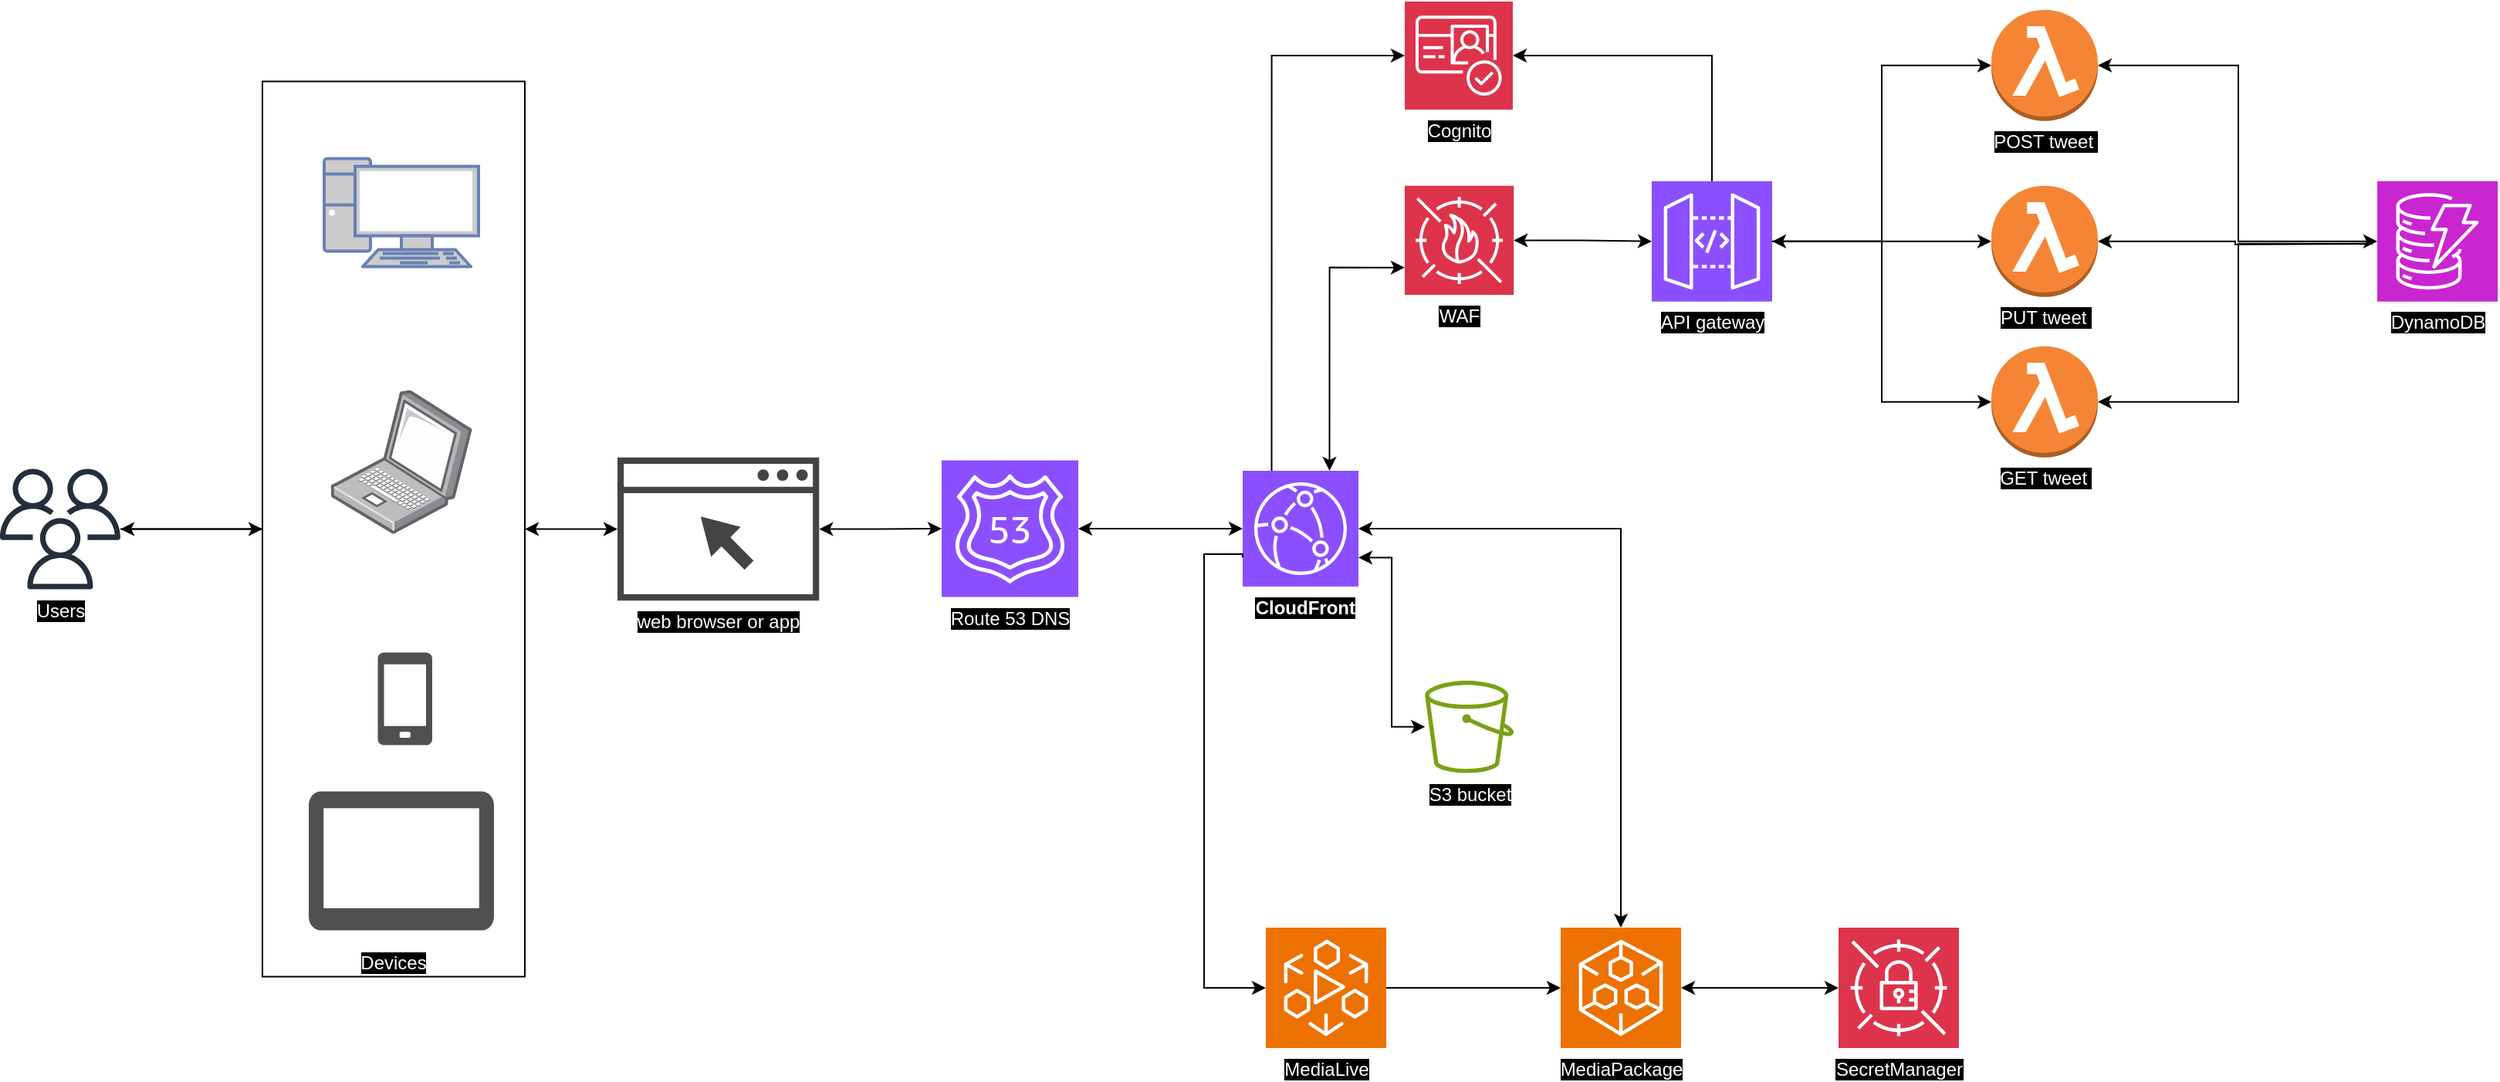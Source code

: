 <mxfile version="22.0.3" type="device">
  <diagram name="Page-1" id="iclPVaD4QF2OvUBcCZFO">
    <mxGraphModel dx="1866" dy="607" grid="1" gridSize="10" guides="1" tooltips="1" connect="1" arrows="1" fold="1" page="1" pageScale="1" pageWidth="850" pageHeight="1100" math="0" shadow="0">
      <root>
        <mxCell id="0" />
        <mxCell id="1" parent="0" />
        <mxCell id="6HH7HpVSHM3DJyhsRLNN-24" style="edgeStyle=orthogonalEdgeStyle;rounded=0;orthogonalLoop=1;jettySize=auto;html=1;exitX=0;exitY=0.5;exitDx=0;exitDy=0;" edge="1" parent="1" source="I3DKxxFsaz0ptLikkZYE-14" target="6HH7HpVSHM3DJyhsRLNN-22">
          <mxGeometry relative="1" as="geometry" />
        </mxCell>
        <mxCell id="I3DKxxFsaz0ptLikkZYE-14" value="&lt;font style=&quot;background-color: rgb(0, 0, 0);&quot; color=&quot;#ffffff&quot;&gt;Devices&lt;/font&gt;" style="rounded=0;whiteSpace=wrap;html=1;verticalAlign=bottom;" parent="1" vertex="1">
          <mxGeometry x="-210" y="111.76" width="170" height="580" as="geometry" />
        </mxCell>
        <mxCell id="I3DKxxFsaz0ptLikkZYE-8" value="" style="fontColor=#0066CC;verticalAlign=top;verticalLabelPosition=bottom;labelPosition=center;align=center;html=1;outlineConnect=0;fillColor=#CCCCCC;strokeColor=#6881B3;gradientColor=none;gradientDirection=north;strokeWidth=2;shape=mxgraph.networks.pc;" parent="1" vertex="1">
          <mxGeometry x="-170" y="161.76" width="100" height="70" as="geometry" />
        </mxCell>
        <mxCell id="I3DKxxFsaz0ptLikkZYE-9" value="" style="image;points=[];aspect=fixed;html=1;align=center;shadow=0;dashed=0;image=img/lib/allied_telesis/computer_and_terminals/Laptop.svg;" parent="1" vertex="1">
          <mxGeometry x="-165.84" y="311.76" width="91.69" height="93" as="geometry" />
        </mxCell>
        <mxCell id="I3DKxxFsaz0ptLikkZYE-10" value="" style="sketch=0;pointerEvents=1;shadow=0;dashed=0;html=1;strokeColor=none;fillColor=#505050;labelPosition=center;verticalLabelPosition=bottom;verticalAlign=top;outlineConnect=0;align=center;shape=mxgraph.office.devices.cell_phone_generic;" parent="1" vertex="1">
          <mxGeometry x="-135.25" y="481.76" width="35.25" height="60" as="geometry" />
        </mxCell>
        <mxCell id="I3DKxxFsaz0ptLikkZYE-12" value="" style="sketch=0;pointerEvents=1;shadow=0;dashed=0;html=1;strokeColor=none;fillColor=#505050;labelPosition=center;verticalLabelPosition=bottom;verticalAlign=top;outlineConnect=0;align=center;shape=mxgraph.office.devices.tablet_android;" parent="1" vertex="1">
          <mxGeometry x="-180" y="571.76" width="120" height="90" as="geometry" />
        </mxCell>
        <mxCell id="I3DKxxFsaz0ptLikkZYE-41" style="edgeStyle=orthogonalEdgeStyle;rounded=0;orthogonalLoop=1;jettySize=auto;html=1;entryX=0;entryY=0.5;entryDx=0;entryDy=0;entryPerimeter=0;startArrow=classic;startFill=1;" parent="1" source="6HH7HpVSHM3DJyhsRLNN-4" target="6HH7HpVSHM3DJyhsRLNN-2" edge="1">
          <mxGeometry relative="1" as="geometry">
            <mxPoint x="890" y="319.5" as="sourcePoint" />
            <mxPoint x="1207" y="319.89" as="targetPoint" />
          </mxGeometry>
        </mxCell>
        <mxCell id="6HH7HpVSHM3DJyhsRLNN-2" value="POST tweet&amp;nbsp;" style="outlineConnect=0;dashed=0;verticalLabelPosition=bottom;verticalAlign=top;align=center;html=1;shape=mxgraph.aws3.lambda_function;fillColor=#F58534;gradientColor=none;fontColor=#FFFFFF;labelBackgroundColor=#000000;" vertex="1" parent="1">
          <mxGeometry x="910" y="65.38" width="69" height="72" as="geometry" />
        </mxCell>
        <mxCell id="6HH7HpVSHM3DJyhsRLNN-11" style="edgeStyle=orthogonalEdgeStyle;rounded=0;orthogonalLoop=1;jettySize=auto;html=1;exitX=0;exitY=0.5;exitDx=0;exitDy=0;exitPerimeter=0;entryX=1;entryY=0.5;entryDx=0;entryDy=0;entryPerimeter=0;" edge="1" parent="1" target="6HH7HpVSHM3DJyhsRLNN-5">
          <mxGeometry relative="1" as="geometry">
            <mxPoint x="1136" y="385.88" as="targetPoint" />
            <mxPoint x="1157" y="216.88" as="sourcePoint" />
          </mxGeometry>
        </mxCell>
        <mxCell id="6HH7HpVSHM3DJyhsRLNN-8" style="edgeStyle=orthogonalEdgeStyle;rounded=0;orthogonalLoop=1;jettySize=auto;html=1;exitX=1;exitY=0.5;exitDx=0;exitDy=0;exitPerimeter=0;" edge="1" parent="1" source="6HH7HpVSHM3DJyhsRLNN-4" target="6HH7HpVSHM3DJyhsRLNN-5">
          <mxGeometry relative="1" as="geometry" />
        </mxCell>
        <mxCell id="6HH7HpVSHM3DJyhsRLNN-4" value="API gateway" style="sketch=0;points=[[0,0,0],[0.25,0,0],[0.5,0,0],[0.75,0,0],[1,0,0],[0,1,0],[0.25,1,0],[0.5,1,0],[0.75,1,0],[1,1,0],[0,0.25,0],[0,0.5,0],[0,0.75,0],[1,0.25,0],[1,0.5,0],[1,0.75,0]];outlineConnect=0;fontColor=#FFFFFF;fillColor=#8C4FFF;strokeColor=#ffffff;dashed=0;verticalLabelPosition=bottom;verticalAlign=top;align=center;html=1;fontSize=12;fontStyle=0;aspect=fixed;shape=mxgraph.aws4.resourceIcon;resIcon=mxgraph.aws4.api_gateway;labelBackgroundColor=#000000;" vertex="1" parent="1">
          <mxGeometry x="690" y="176.38" width="78" height="78" as="geometry" />
        </mxCell>
        <mxCell id="6HH7HpVSHM3DJyhsRLNN-5" value="PUT tweet&amp;nbsp;" style="outlineConnect=0;dashed=0;verticalLabelPosition=bottom;verticalAlign=top;align=center;html=1;shape=mxgraph.aws3.lambda_function;fillColor=#F58534;gradientColor=none;labelBackgroundColor=#000000;fontColor=#FFFFFF;" vertex="1" parent="1">
          <mxGeometry x="910" y="179.38" width="69" height="72" as="geometry" />
        </mxCell>
        <mxCell id="6HH7HpVSHM3DJyhsRLNN-6" value="GET tweet&amp;nbsp;" style="outlineConnect=0;dashed=0;verticalLabelPosition=bottom;verticalAlign=top;align=center;html=1;shape=mxgraph.aws3.lambda_function;fillColor=#F58534;gradientColor=none;labelBackgroundColor=#000000;fontColor=#ffffff;" vertex="1" parent="1">
          <mxGeometry x="910" y="283.38" width="69" height="72" as="geometry" />
        </mxCell>
        <mxCell id="6HH7HpVSHM3DJyhsRLNN-19" style="edgeStyle=orthogonalEdgeStyle;rounded=0;orthogonalLoop=1;jettySize=auto;html=1;exitX=1;exitY=0.5;exitDx=0;exitDy=0;exitPerimeter=0;" edge="1" parent="1" source="6HH7HpVSHM3DJyhsRLNN-7" target="6HH7HpVSHM3DJyhsRLNN-16">
          <mxGeometry relative="1" as="geometry" />
        </mxCell>
        <mxCell id="6HH7HpVSHM3DJyhsRLNN-7" value="MediaLive" style="sketch=0;points=[[0,0,0],[0.25,0,0],[0.5,0,0],[0.75,0,0],[1,0,0],[0,1,0],[0.25,1,0],[0.5,1,0],[0.75,1,0],[1,1,0],[0,0.25,0],[0,0.5,0],[0,0.75,0],[1,0.25,0],[1,0.5,0],[1,0.75,0]];outlineConnect=0;fontColor=#FFFFFF;fillColor=#ED7100;strokeColor=#ffffff;dashed=0;verticalLabelPosition=bottom;verticalAlign=top;align=center;html=1;fontSize=12;fontStyle=0;aspect=fixed;shape=mxgraph.aws4.resourceIcon;resIcon=mxgraph.aws4.elemental_medialive;labelBackgroundColor=#000000;" vertex="1" parent="1">
          <mxGeometry x="440" y="660" width="78" height="78" as="geometry" />
        </mxCell>
        <mxCell id="6HH7HpVSHM3DJyhsRLNN-9" style="edgeStyle=orthogonalEdgeStyle;rounded=0;orthogonalLoop=1;jettySize=auto;html=1;exitX=1;exitY=0.5;exitDx=0;exitDy=0;exitPerimeter=0;entryX=0;entryY=0.5;entryDx=0;entryDy=0;entryPerimeter=0;" edge="1" parent="1" source="6HH7HpVSHM3DJyhsRLNN-4" target="6HH7HpVSHM3DJyhsRLNN-6">
          <mxGeometry relative="1" as="geometry" />
        </mxCell>
        <mxCell id="6HH7HpVSHM3DJyhsRLNN-12" style="edgeStyle=orthogonalEdgeStyle;rounded=0;orthogonalLoop=1;jettySize=auto;html=1;exitX=0;exitY=0.5;exitDx=0;exitDy=0;exitPerimeter=0;entryX=1;entryY=0.5;entryDx=0;entryDy=0;entryPerimeter=0;" edge="1" parent="1" target="6HH7HpVSHM3DJyhsRLNN-6">
          <mxGeometry relative="1" as="geometry">
            <mxPoint x="1157" y="216.88" as="sourcePoint" />
            <Array as="points">
              <mxPoint x="1070" y="217" />
              <mxPoint x="1070" y="319" />
            </Array>
          </mxGeometry>
        </mxCell>
        <mxCell id="6HH7HpVSHM3DJyhsRLNN-13" value="CloudFront" style="sketch=0;points=[[0,0,0],[0.25,0,0],[0.5,0,0],[0.75,0,0],[1,0,0],[0,1,0],[0.25,1,0],[0.5,1,0],[0.75,1,0],[1,1,0],[0,0.25,0],[0,0.5,0],[0,0.75,0],[1,0.25,0],[1,0.5,0],[1,0.75,0]];outlineConnect=0;fontColor=#FFFFFF;fillColor=#8C4FFF;strokeColor=#ffffff;dashed=0;verticalLabelPosition=bottom;verticalAlign=top;align=right;html=1;fontSize=12;fontStyle=1;aspect=fixed;shape=mxgraph.aws4.resourceIcon;resIcon=mxgraph.aws4.cloudfront;labelBackgroundColor=#000000;whiteSpace=wrap;" vertex="1" parent="1">
          <mxGeometry x="425" y="364" width="75" height="75" as="geometry" />
        </mxCell>
        <mxCell id="6HH7HpVSHM3DJyhsRLNN-15" value="S3 bucket" style="sketch=0;outlineConnect=0;fontColor=#FFFFFF;gradientColor=none;fillColor=#7AA116;strokeColor=none;dashed=0;verticalLabelPosition=bottom;verticalAlign=top;align=center;html=1;fontSize=12;fontStyle=0;aspect=fixed;pointerEvents=1;shape=mxgraph.aws4.bucket;labelBackgroundColor=#000000;" vertex="1" parent="1">
          <mxGeometry x="543.12" y="500" width="57.5" height="59.8" as="geometry" />
        </mxCell>
        <mxCell id="6HH7HpVSHM3DJyhsRLNN-16" value="MediaPackage" style="sketch=0;points=[[0,0,0],[0.25,0,0],[0.5,0,0],[0.75,0,0],[1,0,0],[0,1,0],[0.25,1,0],[0.5,1,0],[0.75,1,0],[1,1,0],[0,0.25,0],[0,0.5,0],[0,0.75,0],[1,0.25,0],[1,0.5,0],[1,0.75,0]];outlineConnect=0;fontColor=#FFFFFF;fillColor=#ED7100;strokeColor=#ffffff;dashed=0;verticalLabelPosition=bottom;verticalAlign=top;align=center;html=1;fontSize=12;fontStyle=0;aspect=fixed;shape=mxgraph.aws4.resourceIcon;resIcon=mxgraph.aws4.elemental_mediapackage;labelBackgroundColor=#000000;" vertex="1" parent="1">
          <mxGeometry x="631" y="660" width="78" height="78" as="geometry" />
        </mxCell>
        <mxCell id="6HH7HpVSHM3DJyhsRLNN-18" style="edgeStyle=orthogonalEdgeStyle;rounded=0;orthogonalLoop=1;jettySize=auto;html=1;entryX=0;entryY=0.5;entryDx=0;entryDy=0;entryPerimeter=0;exitX=0;exitY=0.75;exitDx=0;exitDy=0;exitPerimeter=0;" edge="1" parent="1" source="6HH7HpVSHM3DJyhsRLNN-13" target="6HH7HpVSHM3DJyhsRLNN-7">
          <mxGeometry relative="1" as="geometry">
            <Array as="points">
              <mxPoint x="400" y="418" />
              <mxPoint x="400" y="699" />
            </Array>
          </mxGeometry>
        </mxCell>
        <mxCell id="6HH7HpVSHM3DJyhsRLNN-23" style="edgeStyle=orthogonalEdgeStyle;rounded=0;orthogonalLoop=1;jettySize=auto;html=1;entryX=0;entryY=0.5;entryDx=0;entryDy=0;" edge="1" parent="1" source="6HH7HpVSHM3DJyhsRLNN-22" target="I3DKxxFsaz0ptLikkZYE-14">
          <mxGeometry relative="1" as="geometry" />
        </mxCell>
        <mxCell id="6HH7HpVSHM3DJyhsRLNN-22" value="Users" style="sketch=0;outlineConnect=0;fontColor=#FFFFFF;gradientColor=none;fillColor=#232F3D;strokeColor=none;dashed=0;verticalLabelPosition=bottom;verticalAlign=top;align=center;html=1;fontSize=12;fontStyle=0;aspect=fixed;pointerEvents=1;shape=mxgraph.aws4.users;labelBackgroundColor=#000000;" vertex="1" parent="1">
          <mxGeometry x="-380" y="362.76" width="78" height="78" as="geometry" />
        </mxCell>
        <mxCell id="6HH7HpVSHM3DJyhsRLNN-26" value="SecretManager" style="sketch=0;points=[[0,0,0],[0.25,0,0],[0.5,0,0],[0.75,0,0],[1,0,0],[0,1,0],[0.25,1,0],[0.5,1,0],[0.75,1,0],[1,1,0],[0,0.25,0],[0,0.5,0],[0,0.75,0],[1,0.25,0],[1,0.5,0],[1,0.75,0]];outlineConnect=0;fontColor=#FFFFFF;fillColor=#DD344C;strokeColor=#ffffff;dashed=0;verticalLabelPosition=bottom;verticalAlign=top;align=center;html=1;fontSize=12;fontStyle=0;aspect=fixed;shape=mxgraph.aws4.resourceIcon;resIcon=mxgraph.aws4.secrets_manager;labelBackgroundColor=#000000;" vertex="1" parent="1">
          <mxGeometry x="811" y="660" width="78" height="78" as="geometry" />
        </mxCell>
        <mxCell id="6HH7HpVSHM3DJyhsRLNN-30" style="edgeStyle=orthogonalEdgeStyle;rounded=0;orthogonalLoop=1;jettySize=auto;html=1;exitX=1;exitY=0.5;exitDx=0;exitDy=0;exitPerimeter=0;entryX=0;entryY=0.5;entryDx=0;entryDy=0;entryPerimeter=0;startArrow=classic;startFill=1;" edge="1" parent="1" source="6HH7HpVSHM3DJyhsRLNN-16" target="6HH7HpVSHM3DJyhsRLNN-26">
          <mxGeometry relative="1" as="geometry" />
        </mxCell>
        <mxCell id="6HH7HpVSHM3DJyhsRLNN-32" value="Cognito" style="sketch=0;points=[[0,0,0],[0.25,0,0],[0.5,0,0],[0.75,0,0],[1,0,0],[0,1,0],[0.25,1,0],[0.5,1,0],[0.75,1,0],[1,1,0],[0,0.25,0],[0,0.5,0],[0,0.75,0],[1,0.25,0],[1,0.5,0],[1,0.75,0]];outlineConnect=0;fontColor=#FFFFFF;fillColor=#DD344C;strokeColor=#ffffff;dashed=0;verticalLabelPosition=bottom;verticalAlign=top;align=center;html=1;fontSize=12;fontStyle=0;aspect=fixed;shape=mxgraph.aws4.resourceIcon;resIcon=mxgraph.aws4.cognito;labelBackgroundColor=#000000;" vertex="1" parent="1">
          <mxGeometry x="530" y="60" width="70" height="70" as="geometry" />
        </mxCell>
        <mxCell id="6HH7HpVSHM3DJyhsRLNN-33" value="WAF" style="sketch=0;points=[[0,0,0],[0.25,0,0],[0.5,0,0],[0.75,0,0],[1,0,0],[0,1,0],[0.25,1,0],[0.5,1,0],[0.75,1,0],[1,1,0],[0,0.25,0],[0,0.5,0],[0,0.75,0],[1,0.25,0],[1,0.5,0],[1,0.75,0]];outlineConnect=0;fontColor=#FFFFFF;fillColor=#DD344C;strokeColor=#ffffff;dashed=0;verticalLabelPosition=bottom;verticalAlign=top;align=center;html=1;fontSize=12;fontStyle=0;aspect=fixed;shape=mxgraph.aws4.resourceIcon;resIcon=mxgraph.aws4.waf;labelBackgroundColor=#000000;" vertex="1" parent="1">
          <mxGeometry x="530" y="179.38" width="70.62" height="70.62" as="geometry" />
        </mxCell>
        <mxCell id="6HH7HpVSHM3DJyhsRLNN-39" value="" style="edgeStyle=orthogonalEdgeStyle;rounded=0;orthogonalLoop=1;jettySize=auto;html=1;entryX=0;entryY=0.5;entryDx=0;entryDy=0;startArrow=classic;startFill=1;exitX=1;exitY=0.5;exitDx=0;exitDy=0;entryPerimeter=0;" edge="1" parent="1" source="I3DKxxFsaz0ptLikkZYE-14" target="6HH7HpVSHM3DJyhsRLNN-38">
          <mxGeometry relative="1" as="geometry">
            <mxPoint x="-40" y="400" as="sourcePoint" />
            <mxPoint x="119" y="400" as="targetPoint" />
          </mxGeometry>
        </mxCell>
        <mxCell id="6HH7HpVSHM3DJyhsRLNN-38" value="web browser or app" style="sketch=0;pointerEvents=1;shadow=0;dashed=0;html=1;strokeColor=none;fillColor=#434445;aspect=fixed;labelPosition=center;verticalLabelPosition=bottom;verticalAlign=top;align=center;outlineConnect=0;shape=mxgraph.vvd.web_browser;fontColor=#FFFFFF;labelBackgroundColor=#000000;" vertex="1" parent="1">
          <mxGeometry x="20" y="355.38" width="130.65" height="92.76" as="geometry" />
        </mxCell>
        <mxCell id="6HH7HpVSHM3DJyhsRLNN-41" style="edgeStyle=orthogonalEdgeStyle;rounded=0;orthogonalLoop=1;jettySize=auto;html=1;entryX=0;entryY=0.5;entryDx=0;entryDy=0;entryPerimeter=0;startArrow=classic;startFill=1;" edge="1" parent="1" source="6HH7HpVSHM3DJyhsRLNN-44" target="6HH7HpVSHM3DJyhsRLNN-13">
          <mxGeometry relative="1" as="geometry" />
        </mxCell>
        <mxCell id="6HH7HpVSHM3DJyhsRLNN-42" style="edgeStyle=orthogonalEdgeStyle;rounded=0;orthogonalLoop=1;jettySize=auto;html=1;exitX=1;exitY=0.5;exitDx=0;exitDy=0;exitPerimeter=0;entryX=0;entryY=0.5;entryDx=0;entryDy=0;entryPerimeter=0;startArrow=classic;startFill=1;" edge="1" parent="1" source="6HH7HpVSHM3DJyhsRLNN-33" target="6HH7HpVSHM3DJyhsRLNN-4">
          <mxGeometry relative="1" as="geometry" />
        </mxCell>
        <mxCell id="6HH7HpVSHM3DJyhsRLNN-43" style="edgeStyle=orthogonalEdgeStyle;rounded=0;orthogonalLoop=1;jettySize=auto;html=1;exitX=1;exitY=0.5;exitDx=0;exitDy=0;exitPerimeter=0;entryX=0.5;entryY=0;entryDx=0;entryDy=0;entryPerimeter=0;startArrow=classic;startFill=1;" edge="1" parent="1" source="6HH7HpVSHM3DJyhsRLNN-13" target="6HH7HpVSHM3DJyhsRLNN-16">
          <mxGeometry relative="1" as="geometry" />
        </mxCell>
        <mxCell id="6HH7HpVSHM3DJyhsRLNN-45" value="" style="edgeStyle=orthogonalEdgeStyle;rounded=0;orthogonalLoop=1;jettySize=auto;html=1;entryX=0;entryY=0.5;entryDx=0;entryDy=0;entryPerimeter=0;startArrow=classic;startFill=1;" edge="1" parent="1" source="6HH7HpVSHM3DJyhsRLNN-38" target="6HH7HpVSHM3DJyhsRLNN-44">
          <mxGeometry relative="1" as="geometry">
            <mxPoint x="144" y="400" as="sourcePoint" />
            <mxPoint x="280" y="400" as="targetPoint" />
          </mxGeometry>
        </mxCell>
        <mxCell id="6HH7HpVSHM3DJyhsRLNN-44" value="Route 53 DNS" style="sketch=0;points=[[0,0,0],[0.25,0,0],[0.5,0,0],[0.75,0,0],[1,0,0],[0,1,0],[0.25,1,0],[0.5,1,0],[0.75,1,0],[1,1,0],[0,0.25,0],[0,0.5,0],[0,0.75,0],[1,0.25,0],[1,0.5,0],[1,0.75,0]];outlineConnect=0;fontColor=#FFFFFF;fillColor=#8C4FFF;strokeColor=#ffffff;dashed=0;verticalLabelPosition=bottom;verticalAlign=top;align=center;html=1;fontSize=12;fontStyle=0;aspect=fixed;shape=mxgraph.aws4.resourceIcon;resIcon=mxgraph.aws4.route_53;labelBackgroundColor=#000000;" vertex="1" parent="1">
          <mxGeometry x="230" y="357.24" width="88.51" height="88.51" as="geometry" />
        </mxCell>
        <mxCell id="6HH7HpVSHM3DJyhsRLNN-46" style="edgeStyle=orthogonalEdgeStyle;rounded=0;orthogonalLoop=1;jettySize=auto;html=1;entryX=1;entryY=0.75;entryDx=0;entryDy=0;entryPerimeter=0;startArrow=classic;startFill=1;" edge="1" parent="1" source="6HH7HpVSHM3DJyhsRLNN-15" target="6HH7HpVSHM3DJyhsRLNN-13">
          <mxGeometry relative="1" as="geometry" />
        </mxCell>
        <mxCell id="6HH7HpVSHM3DJyhsRLNN-47" style="edgeStyle=orthogonalEdgeStyle;rounded=0;orthogonalLoop=1;jettySize=auto;html=1;exitX=0.25;exitY=0;exitDx=0;exitDy=0;exitPerimeter=0;entryX=0;entryY=0.5;entryDx=0;entryDy=0;entryPerimeter=0;" edge="1" parent="1" source="6HH7HpVSHM3DJyhsRLNN-13" target="6HH7HpVSHM3DJyhsRLNN-32">
          <mxGeometry relative="1" as="geometry" />
        </mxCell>
        <mxCell id="6HH7HpVSHM3DJyhsRLNN-48" style="edgeStyle=orthogonalEdgeStyle;rounded=0;orthogonalLoop=1;jettySize=auto;html=1;exitX=0.75;exitY=0;exitDx=0;exitDy=0;exitPerimeter=0;entryX=0;entryY=0.75;entryDx=0;entryDy=0;entryPerimeter=0;startArrow=classic;startFill=1;" edge="1" parent="1" source="6HH7HpVSHM3DJyhsRLNN-13" target="6HH7HpVSHM3DJyhsRLNN-33">
          <mxGeometry relative="1" as="geometry" />
        </mxCell>
        <mxCell id="6HH7HpVSHM3DJyhsRLNN-49" style="edgeStyle=orthogonalEdgeStyle;rounded=0;orthogonalLoop=1;jettySize=auto;html=1;exitX=0.5;exitY=0;exitDx=0;exitDy=0;exitPerimeter=0;entryX=1;entryY=0.5;entryDx=0;entryDy=0;entryPerimeter=0;" edge="1" parent="1" source="6HH7HpVSHM3DJyhsRLNN-4" target="6HH7HpVSHM3DJyhsRLNN-32">
          <mxGeometry relative="1" as="geometry" />
        </mxCell>
        <mxCell id="6HH7HpVSHM3DJyhsRLNN-52" value="" style="edgeStyle=orthogonalEdgeStyle;rounded=0;orthogonalLoop=1;jettySize=auto;html=1;entryX=0;entryY=0.5;entryDx=0;entryDy=0;entryPerimeter=0;startArrow=classic;startFill=1;exitX=1;exitY=0.5;exitDx=0;exitDy=0;exitPerimeter=0;" edge="1" parent="1" source="6HH7HpVSHM3DJyhsRLNN-2" target="6HH7HpVSHM3DJyhsRLNN-51">
          <mxGeometry relative="1" as="geometry">
            <mxPoint x="979" y="101" as="sourcePoint" />
            <mxPoint x="1157" y="216.88" as="targetPoint" />
            <Array as="points">
              <mxPoint x="1070" y="101" />
              <mxPoint x="1070" y="215" />
            </Array>
          </mxGeometry>
        </mxCell>
        <mxCell id="6HH7HpVSHM3DJyhsRLNN-51" value="DynamoDB" style="sketch=0;points=[[0,0,0],[0.25,0,0],[0.5,0,0],[0.75,0,0],[1,0,0],[0,1,0],[0.25,1,0],[0.5,1,0],[0.75,1,0],[1,1,0],[0,0.25,0],[0,0.5,0],[0,0.75,0],[1,0.25,0],[1,0.5,0],[1,0.75,0]];outlineConnect=0;fontColor=#FFFFFF;fillColor=#C925D1;strokeColor=#ffffff;dashed=0;verticalLabelPosition=bottom;verticalAlign=top;align=center;html=1;fontSize=12;fontStyle=0;aspect=fixed;shape=mxgraph.aws4.resourceIcon;resIcon=mxgraph.aws4.dynamodb;labelBackgroundColor=#000000;" vertex="1" parent="1">
          <mxGeometry x="1160" y="176.38" width="78" height="78" as="geometry" />
        </mxCell>
      </root>
    </mxGraphModel>
  </diagram>
</mxfile>
